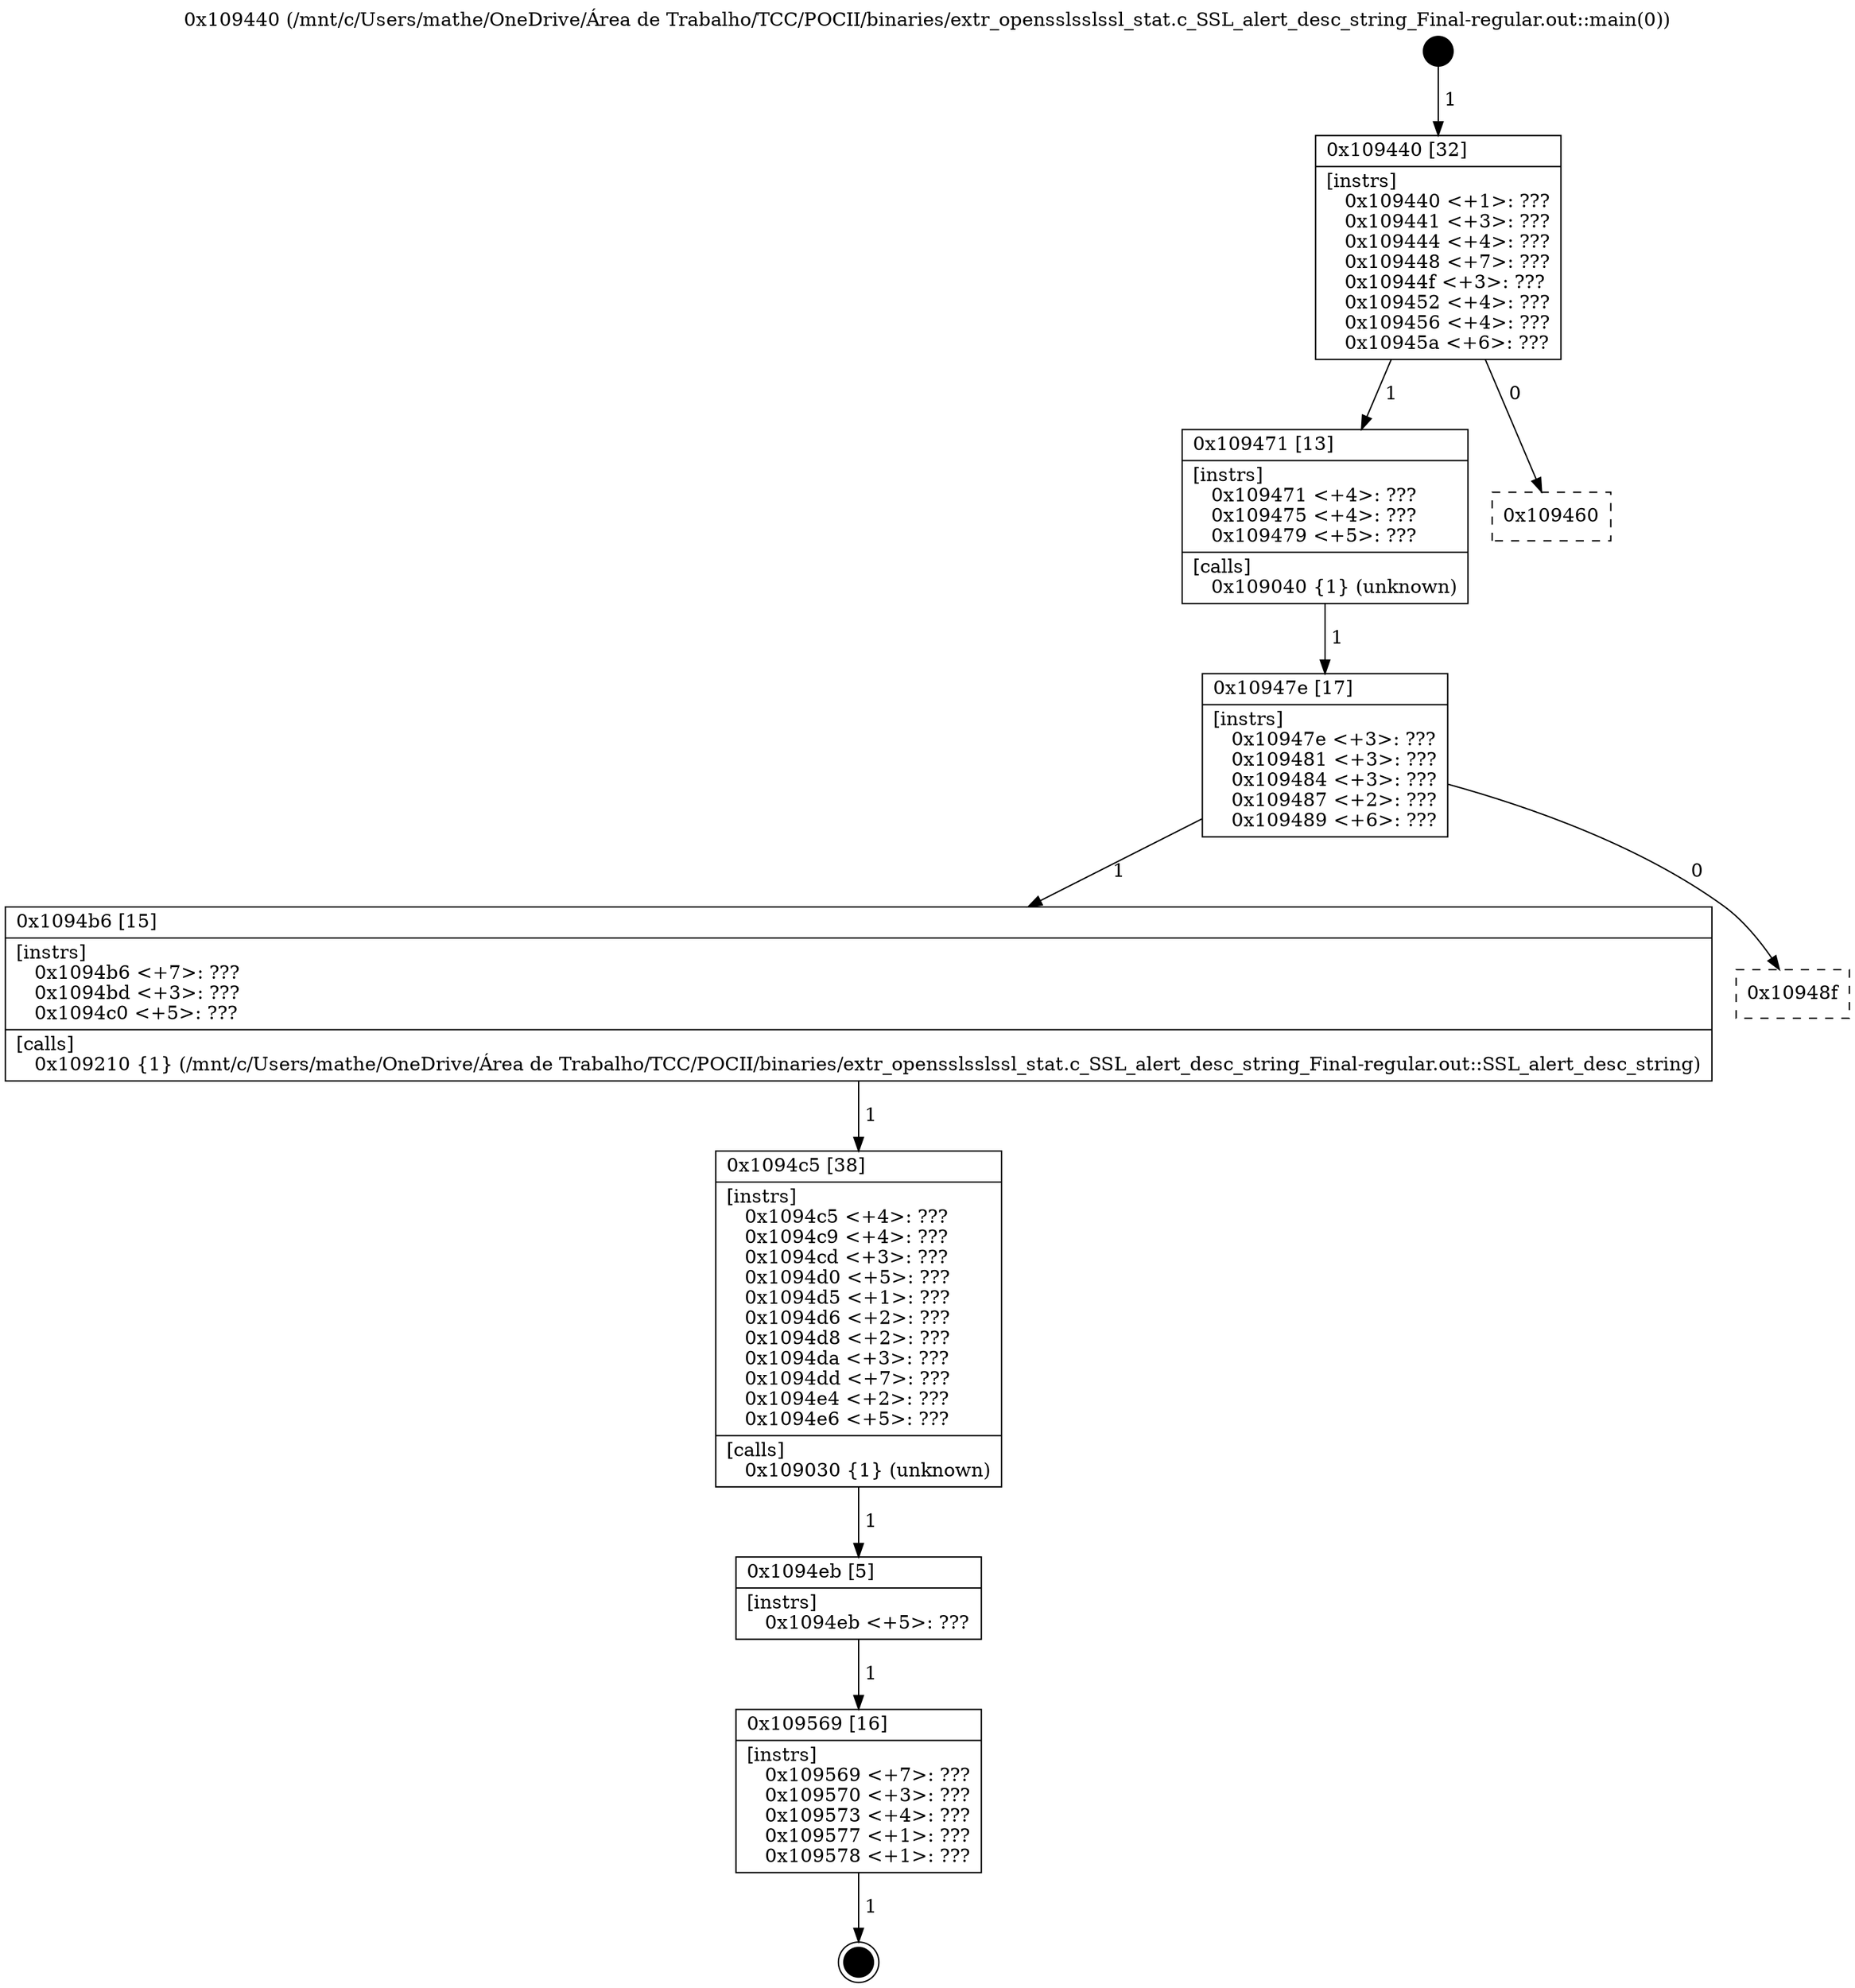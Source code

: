 digraph "0x109440" {
  label = "0x109440 (/mnt/c/Users/mathe/OneDrive/Área de Trabalho/TCC/POCII/binaries/extr_opensslsslssl_stat.c_SSL_alert_desc_string_Final-regular.out::main(0))"
  labelloc = "t"
  node[shape=record]

  Entry [label="",width=0.3,height=0.3,shape=circle,fillcolor=black,style=filled]
  "0x109440" [label="{
     0x109440 [32]\l
     | [instrs]\l
     &nbsp;&nbsp;0x109440 \<+1\>: ???\l
     &nbsp;&nbsp;0x109441 \<+3\>: ???\l
     &nbsp;&nbsp;0x109444 \<+4\>: ???\l
     &nbsp;&nbsp;0x109448 \<+7\>: ???\l
     &nbsp;&nbsp;0x10944f \<+3\>: ???\l
     &nbsp;&nbsp;0x109452 \<+4\>: ???\l
     &nbsp;&nbsp;0x109456 \<+4\>: ???\l
     &nbsp;&nbsp;0x10945a \<+6\>: ???\l
  }"]
  "0x109471" [label="{
     0x109471 [13]\l
     | [instrs]\l
     &nbsp;&nbsp;0x109471 \<+4\>: ???\l
     &nbsp;&nbsp;0x109475 \<+4\>: ???\l
     &nbsp;&nbsp;0x109479 \<+5\>: ???\l
     | [calls]\l
     &nbsp;&nbsp;0x109040 \{1\} (unknown)\l
  }"]
  "0x109460" [label="{
     0x109460\l
  }", style=dashed]
  "0x10947e" [label="{
     0x10947e [17]\l
     | [instrs]\l
     &nbsp;&nbsp;0x10947e \<+3\>: ???\l
     &nbsp;&nbsp;0x109481 \<+3\>: ???\l
     &nbsp;&nbsp;0x109484 \<+3\>: ???\l
     &nbsp;&nbsp;0x109487 \<+2\>: ???\l
     &nbsp;&nbsp;0x109489 \<+6\>: ???\l
  }"]
  "0x1094b6" [label="{
     0x1094b6 [15]\l
     | [instrs]\l
     &nbsp;&nbsp;0x1094b6 \<+7\>: ???\l
     &nbsp;&nbsp;0x1094bd \<+3\>: ???\l
     &nbsp;&nbsp;0x1094c0 \<+5\>: ???\l
     | [calls]\l
     &nbsp;&nbsp;0x109210 \{1\} (/mnt/c/Users/mathe/OneDrive/Área de Trabalho/TCC/POCII/binaries/extr_opensslsslssl_stat.c_SSL_alert_desc_string_Final-regular.out::SSL_alert_desc_string)\l
  }"]
  "0x10948f" [label="{
     0x10948f\l
  }", style=dashed]
  "0x1094c5" [label="{
     0x1094c5 [38]\l
     | [instrs]\l
     &nbsp;&nbsp;0x1094c5 \<+4\>: ???\l
     &nbsp;&nbsp;0x1094c9 \<+4\>: ???\l
     &nbsp;&nbsp;0x1094cd \<+3\>: ???\l
     &nbsp;&nbsp;0x1094d0 \<+5\>: ???\l
     &nbsp;&nbsp;0x1094d5 \<+1\>: ???\l
     &nbsp;&nbsp;0x1094d6 \<+2\>: ???\l
     &nbsp;&nbsp;0x1094d8 \<+2\>: ???\l
     &nbsp;&nbsp;0x1094da \<+3\>: ???\l
     &nbsp;&nbsp;0x1094dd \<+7\>: ???\l
     &nbsp;&nbsp;0x1094e4 \<+2\>: ???\l
     &nbsp;&nbsp;0x1094e6 \<+5\>: ???\l
     | [calls]\l
     &nbsp;&nbsp;0x109030 \{1\} (unknown)\l
  }"]
  "0x1094eb" [label="{
     0x1094eb [5]\l
     | [instrs]\l
     &nbsp;&nbsp;0x1094eb \<+5\>: ???\l
  }"]
  "0x109569" [label="{
     0x109569 [16]\l
     | [instrs]\l
     &nbsp;&nbsp;0x109569 \<+7\>: ???\l
     &nbsp;&nbsp;0x109570 \<+3\>: ???\l
     &nbsp;&nbsp;0x109573 \<+4\>: ???\l
     &nbsp;&nbsp;0x109577 \<+1\>: ???\l
     &nbsp;&nbsp;0x109578 \<+1\>: ???\l
  }"]
  Exit [label="",width=0.3,height=0.3,shape=circle,fillcolor=black,style=filled,peripheries=2]
  Entry -> "0x109440" [label=" 1"]
  "0x109440" -> "0x109471" [label=" 1"]
  "0x109440" -> "0x109460" [label=" 0"]
  "0x109471" -> "0x10947e" [label=" 1"]
  "0x10947e" -> "0x1094b6" [label=" 1"]
  "0x10947e" -> "0x10948f" [label=" 0"]
  "0x1094b6" -> "0x1094c5" [label=" 1"]
  "0x1094c5" -> "0x1094eb" [label=" 1"]
  "0x1094eb" -> "0x109569" [label=" 1"]
  "0x109569" -> Exit [label=" 1"]
}
